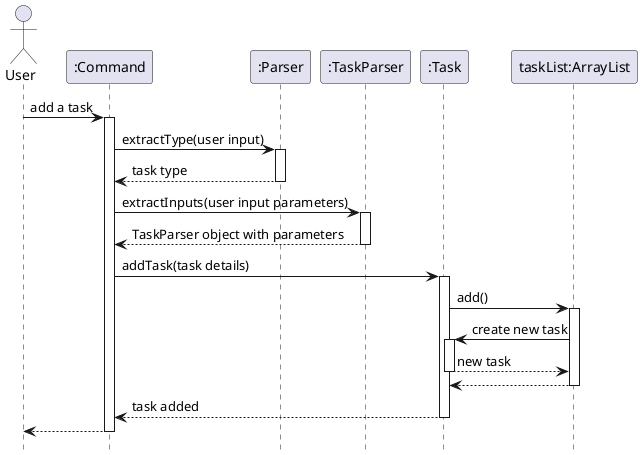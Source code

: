 @startuml

hide footbox
actor User
participant ":Command" as Command
participant ":Parser" as Parser
participant ":TaskParser" as TaskParser
participant ":Task" as Task
participant "taskList:ArrayList" as taskList

User -> Command : add a task
activate Command

Command -> Parser : extractType(user input)
activate Parser

Parser --> Command : task type
deactivate Parser

Command -> TaskParser : extractInputs(user input parameters)
activate TaskParser

TaskParser --> Command : TaskParser object with parameters
deactivate TaskParser

Command-> Task : addTask(task details)
activate Task

Task -> taskList : add()
activate taskList

taskList -> Task : create new task
activate Task

Task --> taskList : new task
deactivate Task

taskList --> Task
deactivate taskList

Task --> Command : task added
deactivate Task
Command --> User
deactivate Command
deactivate Task

@enduml